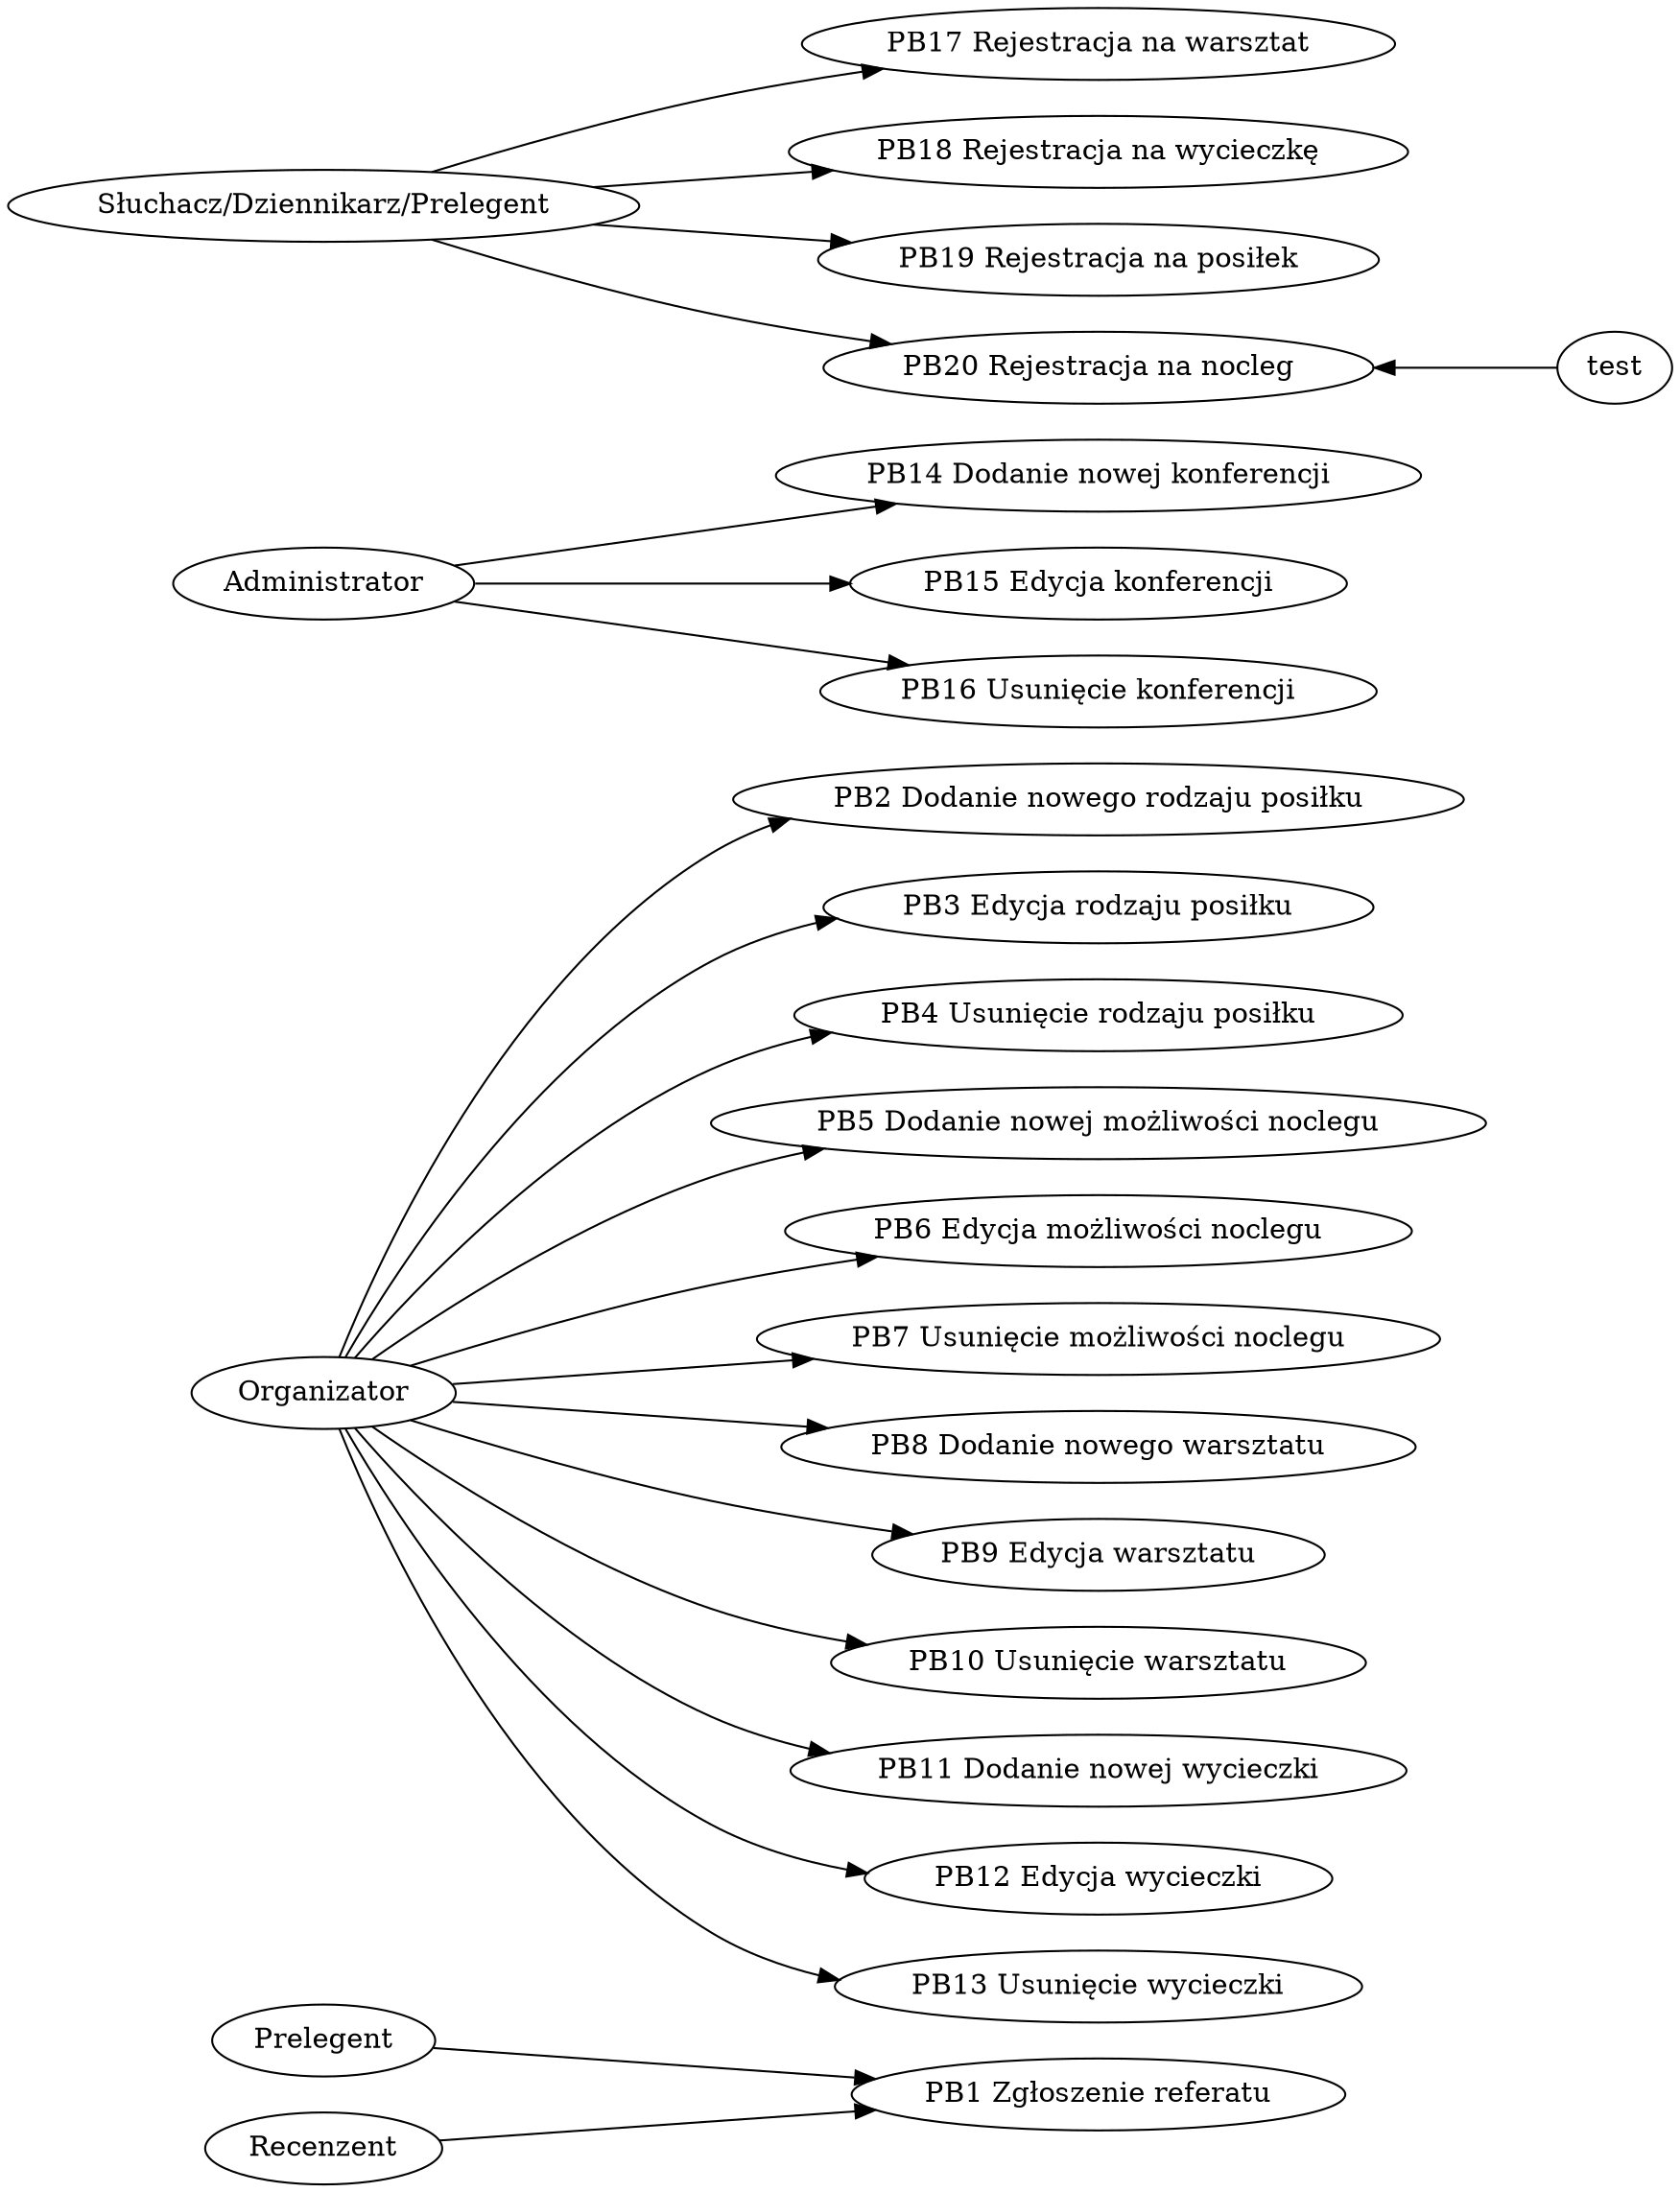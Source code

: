 digraph { rankdir=LR; "Prelegent" -> "PB1 Zgłoszenie referatu"
"Recenzent" -> "PB1 Zgłoszenie referatu"
"Organizator" -> "PB2 Dodanie nowego rodzaju posiłku"
"Organizator" -> "PB3 Edycja rodzaju posiłku"
"Organizator" -> "PB4 Usunięcie rodzaju posiłku"
"Organizator" -> "PB5 Dodanie nowej możliwości noclegu"
"Organizator" -> "PB6 Edycja możliwości noclegu"
"Organizator" -> "PB7 Usunięcie możliwości noclegu"
"Organizator" -> "PB8 Dodanie nowego warsztatu"
"Organizator" -> "PB9 Edycja warsztatu"
"Organizator" -> "PB10 Usunięcie warsztatu"
"Organizator" -> "PB11 Dodanie nowej wycieczki"
"Organizator" -> "PB12 Edycja wycieczki"
"Organizator" -> "PB13 Usunięcie wycieczki"
"Administrator" -> "PB14 Dodanie nowej konferencji"
"Administrator" -> "PB15 Edycja konferencji"
"Administrator" -> "PB16 Usunięcie konferencji"
"Słuchacz/Dziennikarz/Prelegent" -> "PB17 Rejestracja na warsztat"
"Słuchacz/Dziennikarz/Prelegent" -> "PB18 Rejestracja na wycieczkę"
"Słuchacz/Dziennikarz/Prelegent" -> "PB19 Rejestracja na posiłek"
"Słuchacz/Dziennikarz/Prelegent" -> "PB20 Rejestracja na nocleg"
"PB20 Rejestracja na nocleg" -> "test" [dir=back]
 }